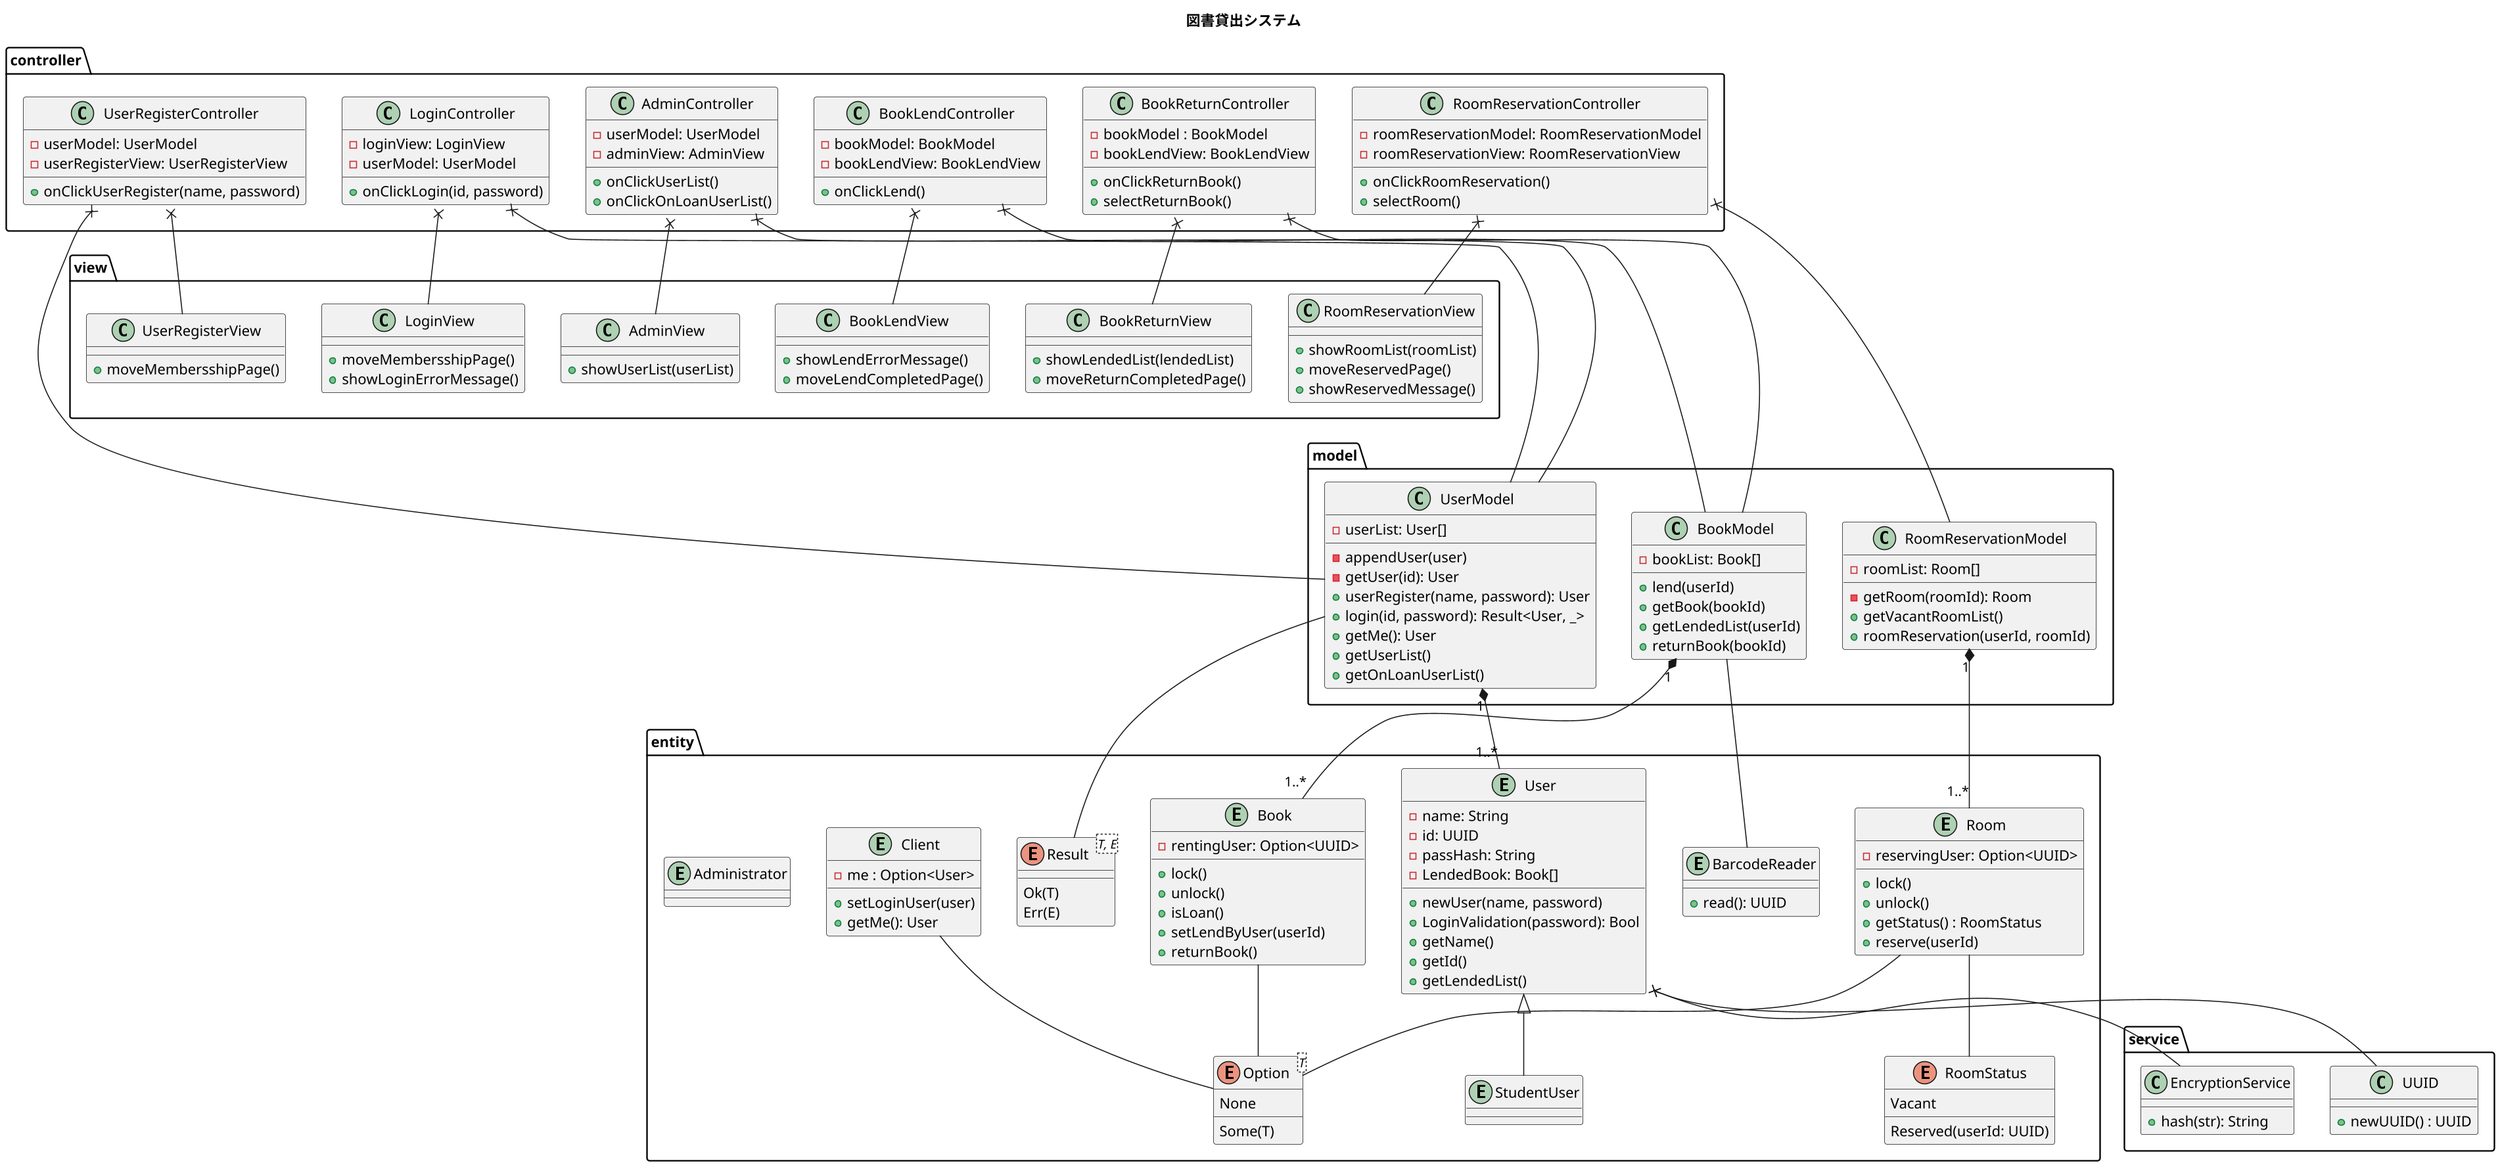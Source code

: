 @startuml 図書貸出システム

title 図書貸出システム
skinparam dpi 150



package controller {
    class UserRegisterController {
        -userModel: UserModel
        -userRegisterView: UserRegisterView
        +onClickUserRegister(name, password)
    }

    class LoginController {
        -loginView: LoginView
        -userModel: UserModel
        +onClickLogin(id, password)
    }

    class BookLendController {
        -bookModel: BookModel
        -bookLendView: BookLendView
        +onClickLend()
    }

    class BookReturnController {
        -bookModel : BookModel
        -bookLendView: BookLendView
        +onClickReturnBook()
        +selectReturnBook()
    }

    class RoomReservationController {
        -roomReservationModel: RoomReservationModel
        -roomReservationView: RoomReservationView
        +onClickRoomReservation()
        +selectRoom()
    }

    class AdminController {
        -userModel: UserModel
        -adminView: AdminView
        +onClickUserList()
        +onClickOnLoanUserList()
    }
}

package model {
    class UserModel {
        -userList: User[]
        -appendUser(user)
        -getUser(id): User
        +userRegister(name, password): User
        +login(id, password): Result<User, _>
        +getMe(): User
        +getUserList()
        +getOnLoanUserList()
    }

    class BookModel {
        -bookList: Book[]
        +lend(userId)
        +getBook(bookId)
        +getLendedList(userId)
        +returnBook(bookId)
    }

    class RoomReservationModel {
        -roomList: Room[]
        -getRoom(roomId): Room
        +getVacantRoomList()
        +roomReservation(userId, roomId)
    }
}

package view {
    class UserRegisterView {
        +moveMembersshipPage()
    }

    class LoginView {
        +moveMembersshipPage()
        +showLoginErrorMessage()
    }

    class BookLendView {
        +showLendErrorMessage()
        +moveLendCompletedPage()
    }

    class BookReturnView {
        +showLendedList(lendedList)
        +moveReturnCompletedPage()
    }

    class RoomReservationView {
        +showRoomList(roomList)
        +moveReservedPage()
        +showReservedMessage()
    }

    class AdminView {
        +showUserList(userList)
    }
}

package entity {
    entity BarcodeReader {
        +read(): UUID
    }

    entity Book {
        -rentingUser: Option<UUID>
        +lock()
        +unlock()
        +isLoan()
        +setLendByUser(userId)
        +returnBook()
    }

    entity Room {
        -reservingUser: Option<UUID>
        +lock()
        +unlock()
        +getStatus() : RoomStatus
        +reserve(userId)
    }

    enum RoomStatus {
        Vacant
        Reserved(userId: UUID)
    }

    entity User {
        -name: String
        -id: UUID
        -passHash: String
        -LendedBook: Book[]
        +newUser(name, password)
        +LoginValidation(password): Bool
        +getName()
        +getId()
        +getLendedList()
    }

    entity Client {
        -me : Option<User>
        +setLoginUser(user)
        +getMe(): User
    }

    enum Result<T, E> {
        Ok(T)
        Err(E)
    }

    enum Option<T> {
        None
        Some(T)
    }

    entity StudentUser
    User <|-- StudentUser

    entity Administrator
}

package service {
    class EncryptionService {
        +hash(str): String
    }

    class UUID {
        +newUUID() : UUID
    }
}

UserModel "1" *-- "1..*" User
BookModel "1" *-- "1..*" Book
RoomReservationModel "1" *-- "1..*" Room

UserRegisterController x--- UserModel
UserRegisterController x-- UserRegisterView
LoginController x--- UserModel
LoginController x-- LoginView
BookLendController x--- BookModel
BookLendController x-- BookLendView
BookReturnController x--- BookModel
BookReturnController x-- BookReturnView
RoomReservationController x-- RoomReservationModel
RoomReservationController x-- RoomReservationView
AdminController x--- UserModel
AdminController x-- AdminView

User x-- EncryptionService
User x-- UUID

Room -- RoomStatus
UserModel -- Result
Client -- Option
Book -- Option
Room -- Option
BookModel -- BarcodeReader

@enduml